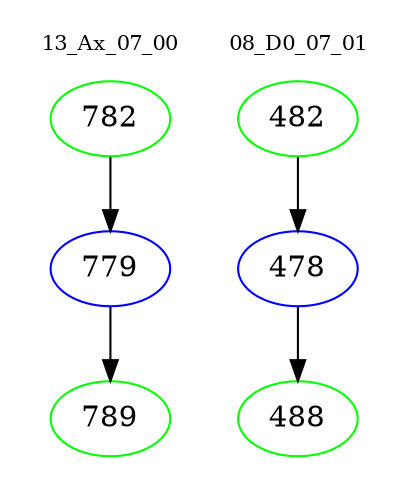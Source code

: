digraph{
subgraph cluster_0 {
color = white
label = "13_Ax_07_00";
fontsize=10;
T0_782 [label="782", color="green"]
T0_782 -> T0_779 [color="black"]
T0_779 [label="779", color="blue"]
T0_779 -> T0_789 [color="black"]
T0_789 [label="789", color="green"]
}
subgraph cluster_1 {
color = white
label = "08_D0_07_01";
fontsize=10;
T1_482 [label="482", color="green"]
T1_482 -> T1_478 [color="black"]
T1_478 [label="478", color="blue"]
T1_478 -> T1_488 [color="black"]
T1_488 [label="488", color="green"]
}
}
